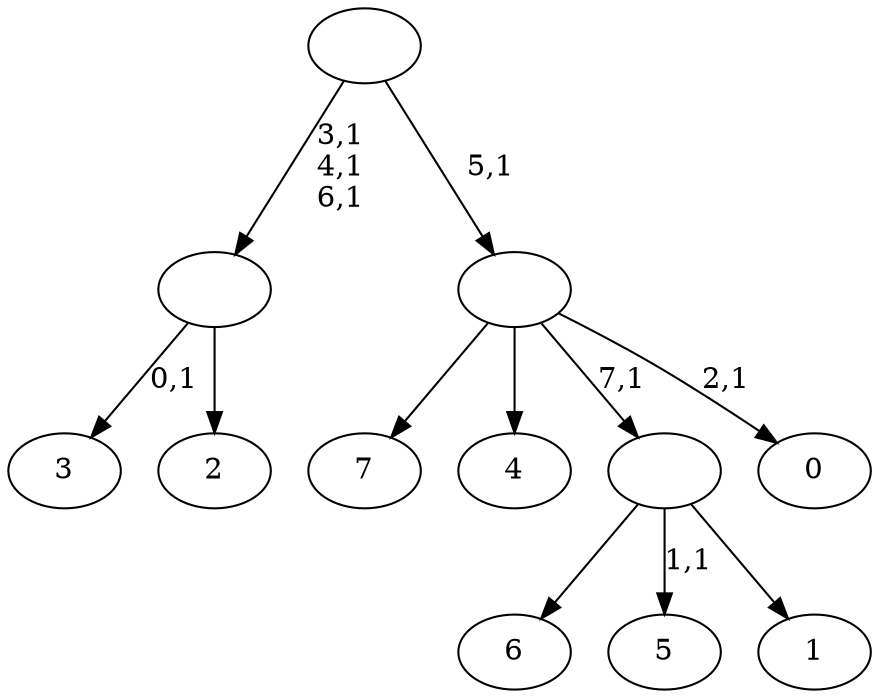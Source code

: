 digraph T {
	16 [label="7"]
	15 [label="6"]
	14 [label="5"]
	12 [label="4"]
	11 [label="3"]
	9 [label="2"]
	8 [label=""]
	5 [label="1"]
	4 [label=""]
	3 [label="0"]
	1 [label=""]
	0 [label=""]
	8 -> 11 [label="0,1"]
	8 -> 9 [label=""]
	4 -> 14 [label="1,1"]
	4 -> 15 [label=""]
	4 -> 5 [label=""]
	1 -> 3 [label="2,1"]
	1 -> 16 [label=""]
	1 -> 12 [label=""]
	1 -> 4 [label="7,1"]
	0 -> 8 [label="3,1\n4,1\n6,1"]
	0 -> 1 [label="5,1"]
}
